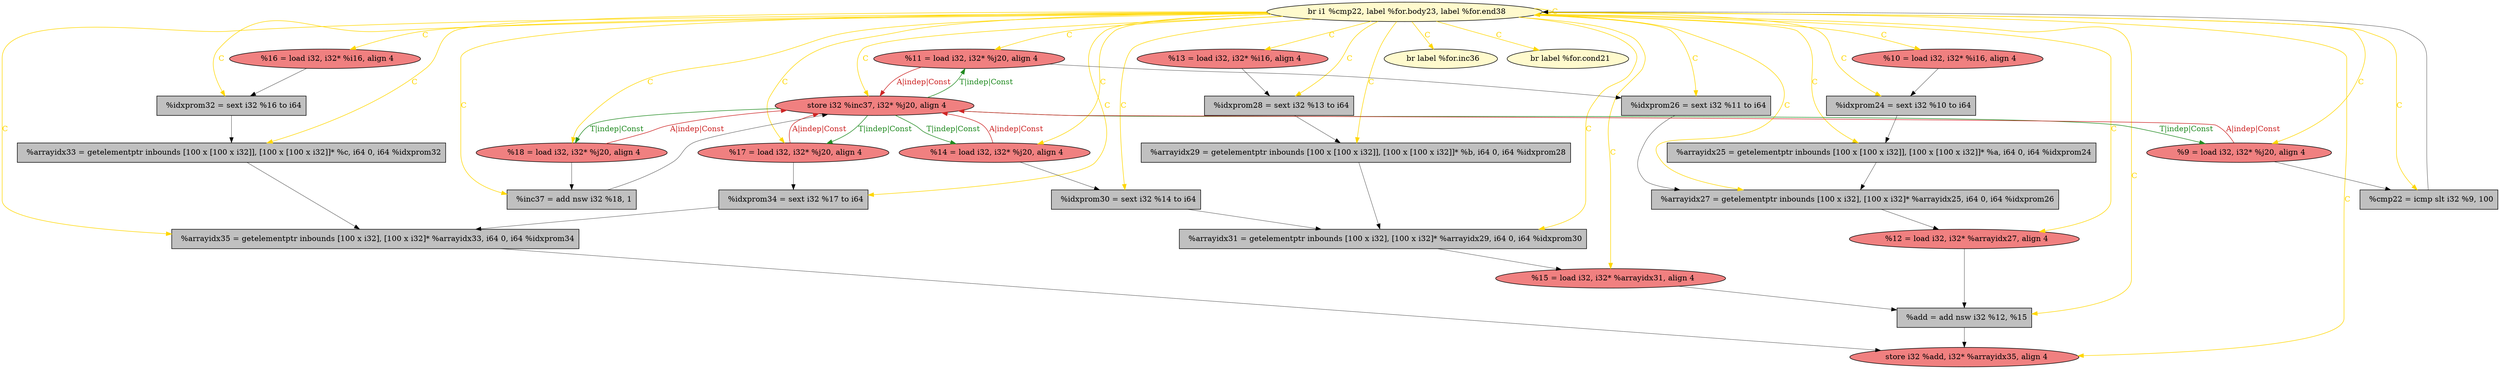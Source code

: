 
digraph G {


node1577 [fillcolor=grey,label="  %idxprom28 = sext i32 %13 to i64",shape=rectangle,style=filled ]
node1574 [fillcolor=lemonchiffon,label="  br i1 %cmp22, label %for.body23, label %for.end38",shape=ellipse,style=filled ]
node1573 [fillcolor=lightcoral,label="  %11 = load i32, i32* %j20, align 4",shape=ellipse,style=filled ]
node1571 [fillcolor=grey,label="  %arrayidx35 = getelementptr inbounds [100 x i32], [100 x i32]* %arrayidx33, i64 0, i64 %idxprom34",shape=rectangle,style=filled ]
node1572 [fillcolor=lightcoral,label="  %10 = load i32, i32* %i16, align 4",shape=ellipse,style=filled ]
node1570 [fillcolor=grey,label="  %inc37 = add nsw i32 %18, 1",shape=rectangle,style=filled ]
node1569 [fillcolor=lightcoral,label="  %15 = load i32, i32* %arrayidx31, align 4",shape=ellipse,style=filled ]
node1568 [fillcolor=lightcoral,label="  %18 = load i32, i32* %j20, align 4",shape=ellipse,style=filled ]
node1566 [fillcolor=grey,label="  %add = add nsw i32 %12, %15",shape=rectangle,style=filled ]
node1564 [fillcolor=grey,label="  %idxprom34 = sext i32 %17 to i64",shape=rectangle,style=filled ]
node1552 [fillcolor=lightcoral,label="  %14 = load i32, i32* %j20, align 4",shape=ellipse,style=filled ]
node1563 [fillcolor=lightcoral,label="  %17 = load i32, i32* %j20, align 4",shape=ellipse,style=filled ]
node1548 [fillcolor=grey,label="  %arrayidx31 = getelementptr inbounds [100 x i32], [100 x i32]* %arrayidx29, i64 0, i64 %idxprom30",shape=rectangle,style=filled ]
node1575 [fillcolor=grey,label="  %idxprom26 = sext i32 %11 to i64",shape=rectangle,style=filled ]
node1557 [fillcolor=grey,label="  %arrayidx29 = getelementptr inbounds [100 x [100 x i32]], [100 x [100 x i32]]* %b, i64 0, i64 %idxprom28",shape=rectangle,style=filled ]
node1555 [fillcolor=lightcoral,label="  %12 = load i32, i32* %arrayidx27, align 4",shape=ellipse,style=filled ]
node1560 [fillcolor=lemonchiffon,label="  br label %for.inc36",shape=ellipse,style=filled ]
node1565 [fillcolor=lemonchiffon,label="  br label %for.cond21",shape=ellipse,style=filled ]
node1562 [fillcolor=grey,label="  %arrayidx33 = getelementptr inbounds [100 x [100 x i32]], [100 x [100 x i32]]* %c, i64 0, i64 %idxprom32",shape=rectangle,style=filled ]
node1553 [fillcolor=lightcoral,label="  store i32 %add, i32* %arrayidx35, align 4",shape=ellipse,style=filled ]
node1550 [fillcolor=grey,label="  %idxprom30 = sext i32 %14 to i64",shape=rectangle,style=filled ]
node1549 [fillcolor=lightcoral,label="  %13 = load i32, i32* %i16, align 4",shape=ellipse,style=filled ]
node1551 [fillcolor=lightcoral,label="  %16 = load i32, i32* %i16, align 4",shape=ellipse,style=filled ]
node1554 [fillcolor=lightcoral,label="  store i32 %inc37, i32* %j20, align 4",shape=ellipse,style=filled ]
node1576 [fillcolor=grey,label="  %idxprom32 = sext i32 %16 to i64",shape=rectangle,style=filled ]
node1561 [fillcolor=lightcoral,label="  %9 = load i32, i32* %j20, align 4",shape=ellipse,style=filled ]
node1556 [fillcolor=grey,label="  %cmp22 = icmp slt i32 %9, 100",shape=rectangle,style=filled ]
node1558 [fillcolor=grey,label="  %idxprom24 = sext i32 %10 to i64",shape=rectangle,style=filled ]
node1567 [fillcolor=grey,label="  %arrayidx25 = getelementptr inbounds [100 x [100 x i32]], [100 x [100 x i32]]* %a, i64 0, i64 %idxprom24",shape=rectangle,style=filled ]
node1559 [fillcolor=grey,label="  %arrayidx27 = getelementptr inbounds [100 x i32], [100 x i32]* %arrayidx25, i64 0, i64 %idxprom26",shape=rectangle,style=filled ]

node1574->node1568 [style=solid,color=gold,label="C",penwidth=1.0,fontcolor=gold ]
node1554->node1561 [style=solid,color=forestgreen,label="T|indep|Const",penwidth=1.0,fontcolor=forestgreen ]
node1554->node1568 [style=solid,color=forestgreen,label="T|indep|Const",penwidth=1.0,fontcolor=forestgreen ]
node1552->node1550 [style=solid,color=black,label="",penwidth=0.5,fontcolor=black ]
node1574->node1558 [style=solid,color=gold,label="C",penwidth=1.0,fontcolor=gold ]
node1574->node1565 [style=solid,color=gold,label="C",penwidth=1.0,fontcolor=gold ]
node1574->node1551 [style=solid,color=gold,label="C",penwidth=1.0,fontcolor=gold ]
node1576->node1562 [style=solid,color=black,label="",penwidth=0.5,fontcolor=black ]
node1559->node1555 [style=solid,color=black,label="",penwidth=0.5,fontcolor=black ]
node1577->node1557 [style=solid,color=black,label="",penwidth=0.5,fontcolor=black ]
node1563->node1564 [style=solid,color=black,label="",penwidth=0.5,fontcolor=black ]
node1551->node1576 [style=solid,color=black,label="",penwidth=0.5,fontcolor=black ]
node1558->node1567 [style=solid,color=black,label="",penwidth=0.5,fontcolor=black ]
node1574->node1571 [style=solid,color=gold,label="C",penwidth=1.0,fontcolor=gold ]
node1550->node1548 [style=solid,color=black,label="",penwidth=0.5,fontcolor=black ]
node1556->node1574 [style=solid,color=black,label="",penwidth=0.5,fontcolor=black ]
node1554->node1563 [style=solid,color=forestgreen,label="T|indep|Const",penwidth=1.0,fontcolor=forestgreen ]
node1574->node1577 [style=solid,color=gold,label="C",penwidth=1.0,fontcolor=gold ]
node1574->node1567 [style=solid,color=gold,label="C",penwidth=1.0,fontcolor=gold ]
node1574->node1560 [style=solid,color=gold,label="C",penwidth=1.0,fontcolor=gold ]
node1568->node1554 [style=solid,color=firebrick3,label="A|indep|Const",penwidth=1.0,fontcolor=firebrick3 ]
node1574->node1561 [style=solid,color=gold,label="C",penwidth=1.0,fontcolor=gold ]
node1574->node1555 [style=solid,color=gold,label="C",penwidth=1.0,fontcolor=gold ]
node1574->node1548 [style=solid,color=gold,label="C",penwidth=1.0,fontcolor=gold ]
node1555->node1566 [style=solid,color=black,label="",penwidth=0.5,fontcolor=black ]
node1552->node1554 [style=solid,color=firebrick3,label="A|indep|Const",penwidth=1.0,fontcolor=firebrick3 ]
node1570->node1554 [style=solid,color=black,label="",penwidth=0.5,fontcolor=black ]
node1574->node1554 [style=solid,color=gold,label="C",penwidth=1.0,fontcolor=gold ]
node1574->node1564 [style=solid,color=gold,label="C",penwidth=1.0,fontcolor=gold ]
node1574->node1556 [style=solid,color=gold,label="C",penwidth=1.0,fontcolor=gold ]
node1574->node1559 [style=solid,color=gold,label="C",penwidth=1.0,fontcolor=gold ]
node1562->node1571 [style=solid,color=black,label="",penwidth=0.5,fontcolor=black ]
node1574->node1573 [style=solid,color=gold,label="C",penwidth=1.0,fontcolor=gold ]
node1568->node1570 [style=solid,color=black,label="",penwidth=0.5,fontcolor=black ]
node1574->node1553 [style=solid,color=gold,label="C",penwidth=1.0,fontcolor=gold ]
node1574->node1562 [style=solid,color=gold,label="C",penwidth=1.0,fontcolor=gold ]
node1574->node1563 [style=solid,color=gold,label="C",penwidth=1.0,fontcolor=gold ]
node1574->node1552 [style=solid,color=gold,label="C",penwidth=1.0,fontcolor=gold ]
node1574->node1572 [style=solid,color=gold,label="C",penwidth=1.0,fontcolor=gold ]
node1567->node1559 [style=solid,color=black,label="",penwidth=0.5,fontcolor=black ]
node1574->node1566 [style=solid,color=gold,label="C",penwidth=1.0,fontcolor=gold ]
node1573->node1554 [style=solid,color=firebrick3,label="A|indep|Const",penwidth=1.0,fontcolor=firebrick3 ]
node1574->node1575 [style=solid,color=gold,label="C",penwidth=1.0,fontcolor=gold ]
node1561->node1556 [style=solid,color=black,label="",penwidth=0.5,fontcolor=black ]
node1574->node1557 [style=solid,color=gold,label="C",penwidth=1.0,fontcolor=gold ]
node1574->node1570 [style=solid,color=gold,label="C",penwidth=1.0,fontcolor=gold ]
node1554->node1573 [style=solid,color=forestgreen,label="T|indep|Const",penwidth=1.0,fontcolor=forestgreen ]
node1574->node1549 [style=solid,color=gold,label="C",penwidth=1.0,fontcolor=gold ]
node1574->node1569 [style=solid,color=gold,label="C",penwidth=1.0,fontcolor=gold ]
node1573->node1575 [style=solid,color=black,label="",penwidth=0.5,fontcolor=black ]
node1574->node1574 [style=solid,color=gold,label="C",penwidth=1.0,fontcolor=gold ]
node1554->node1552 [style=solid,color=forestgreen,label="T|indep|Const",penwidth=1.0,fontcolor=forestgreen ]
node1561->node1554 [style=solid,color=firebrick3,label="A|indep|Const",penwidth=1.0,fontcolor=firebrick3 ]
node1575->node1559 [style=solid,color=black,label="",penwidth=0.5,fontcolor=black ]
node1569->node1566 [style=solid,color=black,label="",penwidth=0.5,fontcolor=black ]
node1564->node1571 [style=solid,color=black,label="",penwidth=0.5,fontcolor=black ]
node1572->node1558 [style=solid,color=black,label="",penwidth=0.5,fontcolor=black ]
node1571->node1553 [style=solid,color=black,label="",penwidth=0.5,fontcolor=black ]
node1549->node1577 [style=solid,color=black,label="",penwidth=0.5,fontcolor=black ]
node1563->node1554 [style=solid,color=firebrick3,label="A|indep|Const",penwidth=1.0,fontcolor=firebrick3 ]
node1566->node1553 [style=solid,color=black,label="",penwidth=0.5,fontcolor=black ]
node1557->node1548 [style=solid,color=black,label="",penwidth=0.5,fontcolor=black ]
node1574->node1550 [style=solid,color=gold,label="C",penwidth=1.0,fontcolor=gold ]
node1574->node1576 [style=solid,color=gold,label="C",penwidth=1.0,fontcolor=gold ]
node1548->node1569 [style=solid,color=black,label="",penwidth=0.5,fontcolor=black ]


}
